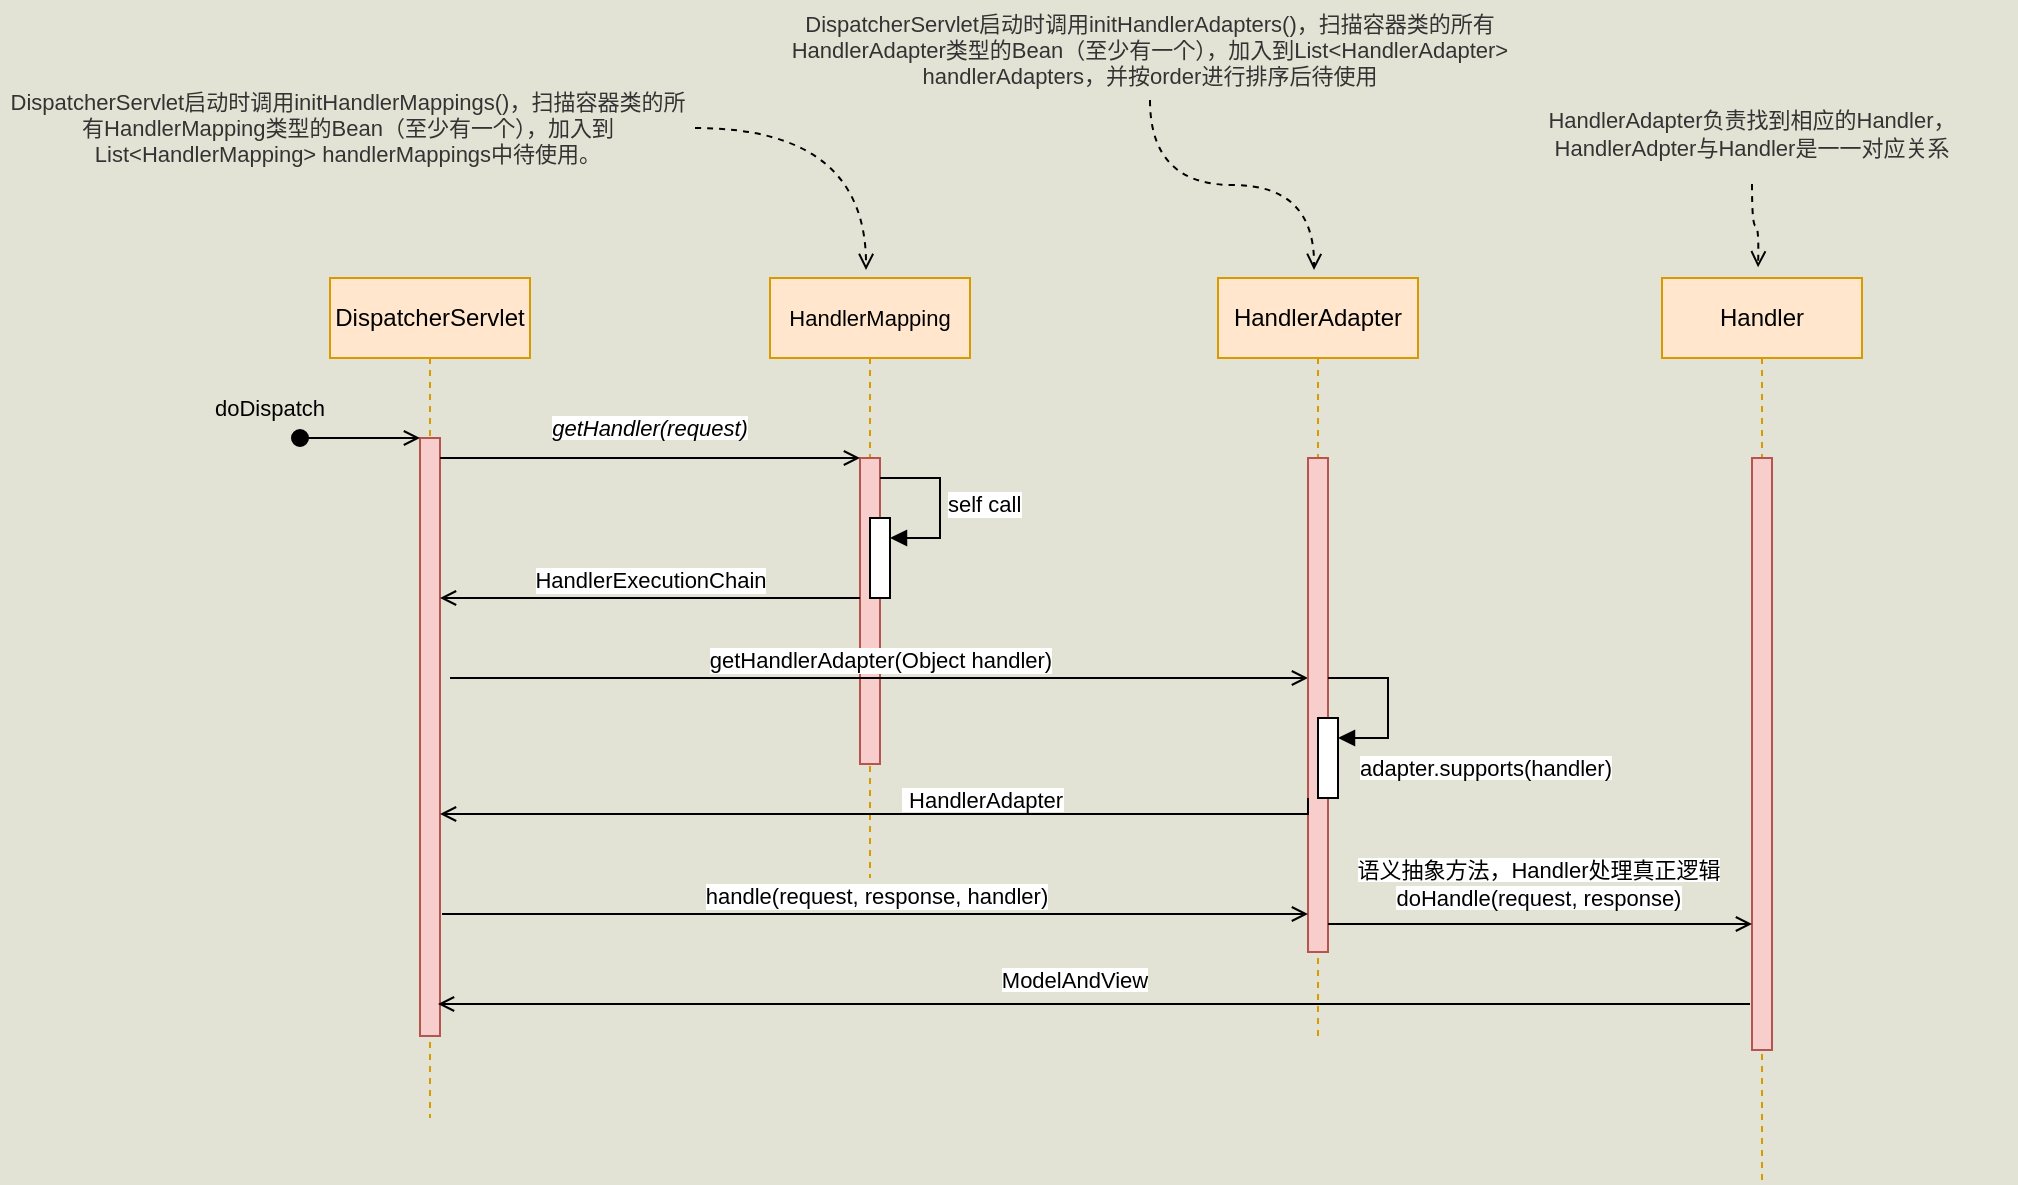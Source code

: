 <mxfile version="20.8.18" type="device"><diagram name="Page-1" id="2YBvvXClWsGukQMizWep"><mxGraphModel dx="1167" dy="586" grid="0" gridSize="10" guides="0" tooltips="1" connect="1" arrows="1" fold="1" page="1" pageScale="1" pageWidth="850" pageHeight="1100" background="#E3E3D5" math="0" shadow="0"><root><mxCell id="0"/><mxCell id="1" parent="0"/><mxCell id="aM9ryv3xv72pqoxQDRHE-1" value="DispatcherServlet" style="shape=umlLifeline;perimeter=lifelinePerimeter;whiteSpace=wrap;html=1;container=0;dropTarget=0;collapsible=0;recursiveResize=0;outlineConnect=0;portConstraint=eastwest;newEdgeStyle={&quot;edgeStyle&quot;:&quot;elbowEdgeStyle&quot;,&quot;elbow&quot;:&quot;vertical&quot;,&quot;curved&quot;:0,&quot;rounded&quot;:0};fillColor=#ffe6cc;strokeColor=#d79b00;" parent="1" vertex="1"><mxGeometry x="349" y="391" width="100" height="420" as="geometry"/></mxCell><mxCell id="aM9ryv3xv72pqoxQDRHE-2" value="" style="html=1;points=[];perimeter=orthogonalPerimeter;outlineConnect=0;targetShapes=umlLifeline;portConstraint=eastwest;newEdgeStyle={&quot;edgeStyle&quot;:&quot;elbowEdgeStyle&quot;,&quot;elbow&quot;:&quot;vertical&quot;,&quot;curved&quot;:0,&quot;rounded&quot;:0};fillColor=#f8cecc;strokeColor=#b85450;" parent="aM9ryv3xv72pqoxQDRHE-1" vertex="1"><mxGeometry x="45" y="80" width="10" height="299" as="geometry"/></mxCell><mxCell id="aM9ryv3xv72pqoxQDRHE-3" value="" style="html=1;verticalAlign=bottom;startArrow=oval;endArrow=open;startSize=8;edgeStyle=elbowEdgeStyle;elbow=vertical;curved=0;rounded=0;endFill=0;" parent="aM9ryv3xv72pqoxQDRHE-1" target="aM9ryv3xv72pqoxQDRHE-2" edge="1"><mxGeometry relative="1" as="geometry"><mxPoint x="-15" y="80" as="sourcePoint"/></mxGeometry></mxCell><mxCell id="aM9ryv3xv72pqoxQDRHE-5" value="&lt;font style=&quot;font-size: 11px;&quot;&gt;HandlerMapping&lt;/font&gt;" style="shape=umlLifeline;perimeter=lifelinePerimeter;whiteSpace=wrap;html=1;container=0;dropTarget=0;collapsible=0;recursiveResize=0;outlineConnect=0;portConstraint=eastwest;newEdgeStyle={&quot;edgeStyle&quot;:&quot;elbowEdgeStyle&quot;,&quot;elbow&quot;:&quot;vertical&quot;,&quot;curved&quot;:0,&quot;rounded&quot;:0};fillColor=#ffe6cc;strokeColor=#d79b00;" parent="1" vertex="1"><mxGeometry x="569" y="391" width="100" height="300" as="geometry"/></mxCell><mxCell id="aM9ryv3xv72pqoxQDRHE-6" value="" style="html=1;points=[];perimeter=orthogonalPerimeter;outlineConnect=0;targetShapes=umlLifeline;portConstraint=eastwest;newEdgeStyle={&quot;edgeStyle&quot;:&quot;elbowEdgeStyle&quot;,&quot;elbow&quot;:&quot;vertical&quot;,&quot;curved&quot;:0,&quot;rounded&quot;:0};fillColor=#f8cecc;strokeColor=#b85450;" parent="aM9ryv3xv72pqoxQDRHE-5" vertex="1"><mxGeometry x="45" y="90" width="10" height="153" as="geometry"/></mxCell><mxCell id="zZJWED4OcHcVYPqjvZC1-32" value="" style="html=1;points=[];perimeter=orthogonalPerimeter;outlineConnect=0;targetShapes=umlLifeline;portConstraint=eastwest;newEdgeStyle={&quot;edgeStyle&quot;:&quot;elbowEdgeStyle&quot;,&quot;elbow&quot;:&quot;vertical&quot;,&quot;curved&quot;:0,&quot;rounded&quot;:0};labelBackgroundColor=#ffffff;fontSize=11;fontColor=#000000;" vertex="1" parent="aM9ryv3xv72pqoxQDRHE-5"><mxGeometry x="50" y="120" width="10" height="40" as="geometry"/></mxCell><mxCell id="zZJWED4OcHcVYPqjvZC1-33" value="self call" style="html=1;align=left;spacingLeft=2;endArrow=block;rounded=0;edgeStyle=orthogonalEdgeStyle;curved=0;rounded=0;fontSize=11;fontColor=#000000;" edge="1" target="zZJWED4OcHcVYPqjvZC1-32" parent="aM9ryv3xv72pqoxQDRHE-5"><mxGeometry relative="1" as="geometry"><mxPoint x="55" y="100" as="sourcePoint"/><Array as="points"><mxPoint x="85" y="130"/></Array></mxGeometry></mxCell><mxCell id="aM9ryv3xv72pqoxQDRHE-7" value="" style="html=1;verticalAlign=bottom;endArrow=open;edgeStyle=elbowEdgeStyle;elbow=vertical;curved=0;rounded=0;endFill=0;" parent="1" source="aM9ryv3xv72pqoxQDRHE-2" target="aM9ryv3xv72pqoxQDRHE-6" edge="1"><mxGeometry x="0.007" relative="1" as="geometry"><mxPoint x="474" y="491" as="sourcePoint"/><Array as="points"><mxPoint x="459" y="481"/></Array><mxPoint as="offset"/></mxGeometry></mxCell><mxCell id="aM9ryv3xv72pqoxQDRHE-9" value="HandlerExecutionChain" style="html=1;verticalAlign=bottom;endArrow=open;edgeStyle=elbowEdgeStyle;elbow=vertical;curved=0;rounded=0;endFill=0;" parent="1" source="aM9ryv3xv72pqoxQDRHE-6" target="aM9ryv3xv72pqoxQDRHE-2" edge="1"><mxGeometry relative="1" as="geometry"><mxPoint x="454" y="521" as="sourcePoint"/><Array as="points"><mxPoint x="519" y="551"/><mxPoint x="469" y="521"/></Array><mxPoint x="409" y="551" as="targetPoint"/></mxGeometry></mxCell><mxCell id="aM9ryv3xv72pqoxQDRHE-10" value="getHandlerAdapter(Object handler)" style="html=1;verticalAlign=bottom;endArrow=open;edgeStyle=elbowEdgeStyle;elbow=vertical;curved=0;rounded=0;" parent="1" target="zZJWED4OcHcVYPqjvZC1-2" edge="1"><mxGeometry x="0.002" relative="1" as="geometry"><mxPoint x="454" y="596" as="targetPoint"/><Array as="points"><mxPoint x="459" y="591"/></Array><mxPoint x="409" y="591.0" as="sourcePoint"/><mxPoint as="offset"/></mxGeometry></mxCell><mxCell id="zZJWED4OcHcVYPqjvZC1-1" value="HandlerAdapter" style="shape=umlLifeline;perimeter=lifelinePerimeter;whiteSpace=wrap;html=1;container=0;dropTarget=0;collapsible=0;recursiveResize=0;outlineConnect=0;portConstraint=eastwest;newEdgeStyle={&quot;edgeStyle&quot;:&quot;elbowEdgeStyle&quot;,&quot;elbow&quot;:&quot;vertical&quot;,&quot;curved&quot;:0,&quot;rounded&quot;:0};fillColor=#ffe6cc;strokeColor=#d79b00;" vertex="1" parent="1"><mxGeometry x="793" y="391" width="100" height="380" as="geometry"/></mxCell><mxCell id="zZJWED4OcHcVYPqjvZC1-2" value="" style="html=1;points=[];perimeter=orthogonalPerimeter;outlineConnect=0;targetShapes=umlLifeline;portConstraint=eastwest;newEdgeStyle={&quot;edgeStyle&quot;:&quot;elbowEdgeStyle&quot;,&quot;elbow&quot;:&quot;vertical&quot;,&quot;curved&quot;:0,&quot;rounded&quot;:0};fillColor=#f8cecc;strokeColor=#b85450;" vertex="1" parent="zZJWED4OcHcVYPqjvZC1-1"><mxGeometry x="45" y="90" width="10" height="247" as="geometry"/></mxCell><mxCell id="zZJWED4OcHcVYPqjvZC1-35" value="" style="html=1;points=[];perimeter=orthogonalPerimeter;outlineConnect=0;targetShapes=umlLifeline;portConstraint=eastwest;newEdgeStyle={&quot;edgeStyle&quot;:&quot;elbowEdgeStyle&quot;,&quot;elbow&quot;:&quot;vertical&quot;,&quot;curved&quot;:0,&quot;rounded&quot;:0};labelBackgroundColor=#ffffff;fontSize=11;fontColor=#000000;" vertex="1" parent="zZJWED4OcHcVYPqjvZC1-1"><mxGeometry x="50" y="220" width="10" height="40" as="geometry"/></mxCell><mxCell id="zZJWED4OcHcVYPqjvZC1-36" value="" style="html=1;align=left;spacingLeft=2;endArrow=block;rounded=0;edgeStyle=orthogonalEdgeStyle;curved=0;rounded=0;fontSize=11;fontColor=#000000;" edge="1" target="zZJWED4OcHcVYPqjvZC1-35" parent="zZJWED4OcHcVYPqjvZC1-1"><mxGeometry relative="1" as="geometry"><mxPoint x="55" y="200" as="sourcePoint"/><Array as="points"><mxPoint x="85" y="230"/></Array></mxGeometry></mxCell><mxCell id="zZJWED4OcHcVYPqjvZC1-3" value="Handler" style="shape=umlLifeline;perimeter=lifelinePerimeter;whiteSpace=wrap;html=1;container=0;dropTarget=0;collapsible=0;recursiveResize=0;outlineConnect=0;portConstraint=eastwest;newEdgeStyle={&quot;edgeStyle&quot;:&quot;elbowEdgeStyle&quot;,&quot;elbow&quot;:&quot;vertical&quot;,&quot;curved&quot;:0,&quot;rounded&quot;:0};fillColor=#ffe6cc;strokeColor=#d79b00;" vertex="1" parent="1"><mxGeometry x="1015" y="391" width="100" height="452" as="geometry"/></mxCell><mxCell id="zZJWED4OcHcVYPqjvZC1-4" value="" style="html=1;points=[];perimeter=orthogonalPerimeter;outlineConnect=0;targetShapes=umlLifeline;portConstraint=eastwest;newEdgeStyle={&quot;edgeStyle&quot;:&quot;elbowEdgeStyle&quot;,&quot;elbow&quot;:&quot;vertical&quot;,&quot;curved&quot;:0,&quot;rounded&quot;:0};fillColor=#f8cecc;strokeColor=#b85450;" vertex="1" parent="zZJWED4OcHcVYPqjvZC1-3"><mxGeometry x="45" y="90" width="10" height="296" as="geometry"/></mxCell><mxCell id="zZJWED4OcHcVYPqjvZC1-9" value="doDispatch" style="text;html=1;strokeColor=none;fillColor=none;align=center;verticalAlign=middle;whiteSpace=wrap;rounded=0;fontSize=11;" vertex="1" parent="1"><mxGeometry x="289" y="441" width="60" height="30" as="geometry"/></mxCell><mxCell id="zZJWED4OcHcVYPqjvZC1-10" value="&lt;i&gt;&lt;font style=&quot;font-size: 11px; background-color: rgb(255, 255, 255);&quot;&gt;getHandler(request)&lt;/font&gt;&lt;/i&gt;" style="text;html=1;strokeColor=none;fillColor=none;align=center;verticalAlign=middle;whiteSpace=wrap;rounded=0;fontSize=11;" vertex="1" parent="1"><mxGeometry x="429" y="451" width="160" height="30" as="geometry"/></mxCell><mxCell id="zZJWED4OcHcVYPqjvZC1-14" style="edgeStyle=orthogonalEdgeStyle;orthogonalLoop=1;jettySize=auto;html=1;fontSize=11;fontColor=#000000;dashed=1;curved=1;endArrow=open;endFill=0;" edge="1" parent="1" source="zZJWED4OcHcVYPqjvZC1-12"><mxGeometry relative="1" as="geometry"><mxPoint x="617" y="387" as="targetPoint"/></mxGeometry></mxCell><mxCell id="zZJWED4OcHcVYPqjvZC1-12" value="&lt;div style=&quot;&quot;&gt;&lt;font color=&quot;#333333&quot;&gt;DispatcherServlet启动时调用initHandlerMappings()，扫描容器类的所有HandlerMapping类型的Bean（至少有一个），加入到List&amp;lt;HandlerMapping&amp;gt; handlerMappings中待使用。&lt;/font&gt;&lt;/div&gt;" style="text;html=1;strokeColor=none;fillColor=none;align=center;verticalAlign=middle;whiteSpace=wrap;rounded=0;fontSize=11;fontColor=#2BD62B;" vertex="1" parent="1"><mxGeometry x="184" y="291" width="347.5" height="50" as="geometry"/></mxCell><mxCell id="zZJWED4OcHcVYPqjvZC1-37" value="&lt;span style=&quot;background-color: rgb(255, 255, 255);&quot;&gt;adapter.supports(handler)&lt;/span&gt;" style="text;html=1;strokeColor=none;fillColor=none;align=center;verticalAlign=middle;whiteSpace=wrap;rounded=0;fontSize=11;fontColor=#000000;" vertex="1" parent="1"><mxGeometry x="859" y="621" width="136" height="30" as="geometry"/></mxCell><mxCell id="zZJWED4OcHcVYPqjvZC1-57" style="edgeStyle=orthogonalEdgeStyle;orthogonalLoop=1;jettySize=auto;html=1;labelBackgroundColor=#;fontSize=11;fontColor=#6666FF;endArrow=open;endFill=0;dashed=1;curved=1;" edge="1" parent="1" source="zZJWED4OcHcVYPqjvZC1-43"><mxGeometry relative="1" as="geometry"><mxPoint x="841" y="387" as="targetPoint"/></mxGeometry></mxCell><mxCell id="zZJWED4OcHcVYPqjvZC1-43" value="&lt;font color=&quot;#333333&quot;&gt;DispatcherServlet启动时调用initHandlerAdapters()，扫描容器类的所有HandlerAdapter类型的Bean（至少有一个），加入到List&amp;lt;HandlerAdapter&amp;gt; handlerAdapters，并按order进行排序后待使用&lt;/font&gt;" style="text;html=1;strokeColor=none;fillColor=none;align=center;verticalAlign=middle;whiteSpace=wrap;rounded=0;fontSize=11;fontColor=#2BD62B;" vertex="1" parent="1"><mxGeometry x="564" y="252" width="390" height="50" as="geometry"/></mxCell><mxCell id="zZJWED4OcHcVYPqjvZC1-44" style="edgeStyle=elbowEdgeStyle;rounded=0;orthogonalLoop=1;jettySize=auto;html=1;elbow=vertical;curved=0;fontSize=11;fontColor=#2BD62B;endArrow=open;endFill=0;" edge="1" parent="1" target="aM9ryv3xv72pqoxQDRHE-2"><mxGeometry relative="1" as="geometry"><mxPoint x="838" y="651" as="sourcePoint"/><mxPoint x="407" y="651" as="targetPoint"/><Array as="points"><mxPoint x="695" y="659"/></Array></mxGeometry></mxCell><mxCell id="zZJWED4OcHcVYPqjvZC1-46" value="&lt;font style=&quot;background-color: rgb(255, 255, 255);&quot; color=&quot;#000000&quot;&gt;&amp;nbsp;HandlerAdapter&lt;/font&gt;" style="text;html=1;align=center;verticalAlign=middle;resizable=0;points=[];autosize=1;strokeColor=none;fillColor=none;fontSize=11;fontColor=#2BD62B;" vertex="1" parent="1"><mxGeometry x="622" y="639" width="105" height="26" as="geometry"/></mxCell><mxCell id="zZJWED4OcHcVYPqjvZC1-47" value="handle(request, response, handler)" style="html=1;verticalAlign=bottom;endArrow=open;edgeStyle=elbowEdgeStyle;elbow=vertical;curved=0;rounded=0;" edge="1" parent="1"><mxGeometry x="0.003" relative="1" as="geometry"><mxPoint x="838" y="709" as="targetPoint"/><Array as="points"><mxPoint x="455" y="709"/></Array><mxPoint x="405" y="709.0" as="sourcePoint"/><mxPoint as="offset"/></mxGeometry></mxCell><mxCell id="zZJWED4OcHcVYPqjvZC1-50" value="" style="edgeStyle=none;orthogonalLoop=1;jettySize=auto;html=1;rounded=1;fontSize=11;fontColor=#000000;endArrow=open;endFill=0;" edge="1" parent="1" target="zZJWED4OcHcVYPqjvZC1-4"><mxGeometry width="100" relative="1" as="geometry"><mxPoint x="848" y="714" as="sourcePoint"/><mxPoint x="1064.5" y="714" as="targetPoint"/><Array as="points"/></mxGeometry></mxCell><mxCell id="zZJWED4OcHcVYPqjvZC1-51" value="&lt;span style=&quot;background-color: rgb(255, 255, 255);&quot;&gt;语义抽象方法，Handler处理真正逻辑&lt;br&gt;doHandle(request, response)&lt;/span&gt;" style="text;html=1;align=center;verticalAlign=middle;resizable=0;points=[];autosize=1;strokeColor=none;fillColor=none;fontSize=11;fontColor=#000000;" vertex="1" parent="1"><mxGeometry x="845" y="673" width="216" height="41" as="geometry"/></mxCell><mxCell id="zZJWED4OcHcVYPqjvZC1-52" value="" style="edgeStyle=none;orthogonalLoop=1;jettySize=auto;html=1;rounded=1;fontSize=11;fontColor=#000000;endArrow=open;endFill=0;" edge="1" parent="1"><mxGeometry width="100" relative="1" as="geometry"><mxPoint x="1059" y="754" as="sourcePoint"/><mxPoint x="403" y="754" as="targetPoint"/><Array as="points"/></mxGeometry></mxCell><mxCell id="zZJWED4OcHcVYPqjvZC1-53" value="&lt;span style=&quot;background-color: rgb(255, 255, 255);&quot;&gt;ModelAndView&lt;/span&gt;" style="text;html=1;align=center;verticalAlign=middle;resizable=0;points=[];autosize=1;strokeColor=none;fillColor=none;fontSize=11;fontColor=#000000;" vertex="1" parent="1"><mxGeometry x="672" y="729" width="98" height="26" as="geometry"/></mxCell><mxCell id="zZJWED4OcHcVYPqjvZC1-92" style="edgeStyle=orthogonalEdgeStyle;curved=1;orthogonalLoop=1;jettySize=auto;html=1;dashed=1;labelBackgroundColor=#;fontSize=11;fontColor=#6666FF;endArrow=open;endFill=0;" edge="1" parent="1" source="zZJWED4OcHcVYPqjvZC1-56"><mxGeometry relative="1" as="geometry"><mxPoint x="1063.034" y="385.69" as="targetPoint"/></mxGeometry></mxCell><mxCell id="zZJWED4OcHcVYPqjvZC1-56" value="&lt;font color=&quot;#333333&quot;&gt;HandlerAdapter负责找到相应的Handler，HandlerAdpter与Handler是一一对应关系&lt;/font&gt;" style="text;html=1;strokeColor=none;fillColor=none;align=center;verticalAlign=middle;whiteSpace=wrap;rounded=0;fontSize=11;fontColor=#2BD62B;" vertex="1" parent="1"><mxGeometry x="928" y="294" width="264" height="50" as="geometry"/></mxCell></root></mxGraphModel></diagram></mxfile>